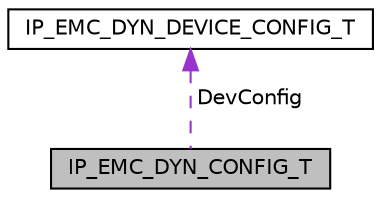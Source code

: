 digraph "IP_EMC_DYN_CONFIG_T"
{
  edge [fontname="Helvetica",fontsize="10",labelfontname="Helvetica",labelfontsize="10"];
  node [fontname="Helvetica",fontsize="10",shape=record];
  Node1 [label="IP_EMC_DYN_CONFIG_T",height=0.2,width=0.4,color="black", fillcolor="grey75", style="filled", fontcolor="black"];
  Node2 -> Node1 [dir="back",color="darkorchid3",fontsize="10",style="dashed",label=" DevConfig" ,fontname="Helvetica"];
  Node2 [label="IP_EMC_DYN_DEVICE_CONFIG_T",height=0.2,width=0.4,color="black", fillcolor="white", style="filled",URL="$struct_i_p___e_m_c___d_y_n___d_e_v_i_c_e___c_o_n_f_i_g___t.html",tooltip="EMC Dynamic Device Configuration structure used for IP drivers. "];
}

